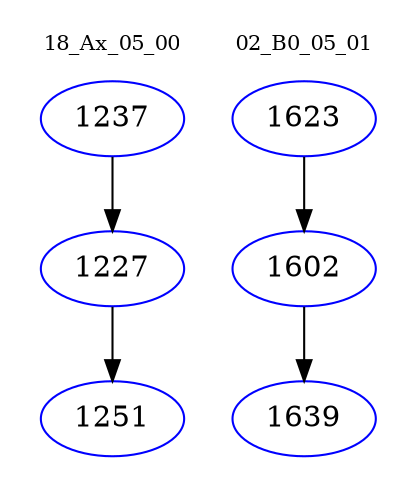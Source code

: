 digraph{
subgraph cluster_0 {
color = white
label = "18_Ax_05_00";
fontsize=10;
T0_1237 [label="1237", color="blue"]
T0_1237 -> T0_1227 [color="black"]
T0_1227 [label="1227", color="blue"]
T0_1227 -> T0_1251 [color="black"]
T0_1251 [label="1251", color="blue"]
}
subgraph cluster_1 {
color = white
label = "02_B0_05_01";
fontsize=10;
T1_1623 [label="1623", color="blue"]
T1_1623 -> T1_1602 [color="black"]
T1_1602 [label="1602", color="blue"]
T1_1602 -> T1_1639 [color="black"]
T1_1639 [label="1639", color="blue"]
}
}
